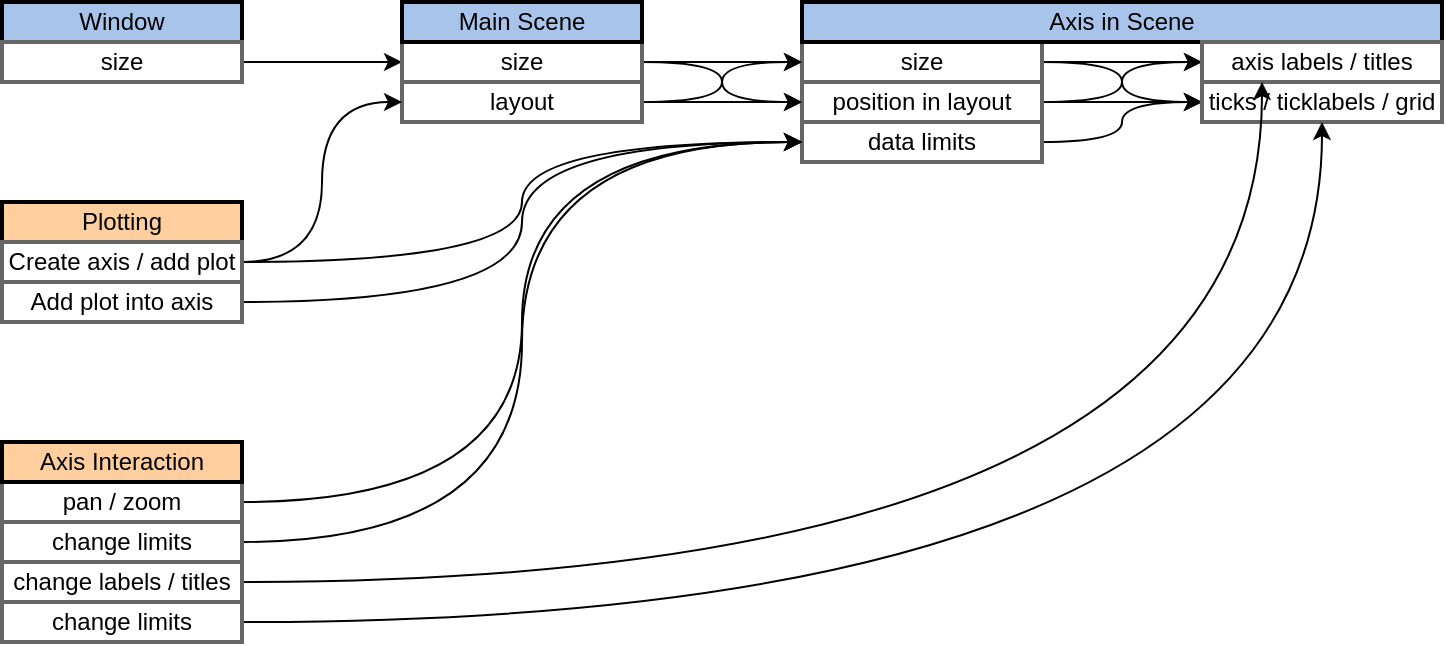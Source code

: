 <mxfile version="12.1.9" type="github" pages="1">
  <diagram id="ya_K8qT7NDXAFuwK0zz7" name="Page-1">
    <mxGraphModel dx="977" dy="637" grid="1" gridSize="10" guides="1" tooltips="1" connect="1" arrows="1" fold="1" page="1" pageScale="1" pageWidth="827" pageHeight="1169" math="0" shadow="0">
      <root>
        <mxCell id="0"/>
        <mxCell id="1" parent="0"/>
        <mxCell id="6QXtoHnV72dtA-wBQa-R-1" value="Window" style="text;html=1;strokeColor=#000000;fillColor=#A9C4EB;align=center;verticalAlign=middle;whiteSpace=wrap;rounded=0;strokeWidth=2;" parent="1" vertex="1">
          <mxGeometry x="80" y="20" width="120" height="20" as="geometry"/>
        </mxCell>
        <mxCell id="6QXtoHnV72dtA-wBQa-R-4" style="edgeStyle=orthogonalEdgeStyle;rounded=0;orthogonalLoop=1;jettySize=auto;html=1;exitX=1;exitY=0.5;exitDx=0;exitDy=0;entryX=0;entryY=0.5;entryDx=0;entryDy=0;curved=1;" parent="1" source="6QXtoHnV72dtA-wBQa-R-2" target="6QXtoHnV72dtA-wBQa-R-5" edge="1">
          <mxGeometry relative="1" as="geometry">
            <mxPoint x="270" y="50" as="targetPoint"/>
          </mxGeometry>
        </mxCell>
        <mxCell id="6QXtoHnV72dtA-wBQa-R-2" value="size" style="text;html=1;strokeColor=#666666;fillColor=none;align=center;verticalAlign=middle;whiteSpace=wrap;rounded=0;strokeWidth=2;" parent="1" vertex="1">
          <mxGeometry x="80" y="40" width="120" height="20" as="geometry"/>
        </mxCell>
        <mxCell id="TAD7vaCS1jvDlmOlCeL6-3" style="edgeStyle=orthogonalEdgeStyle;rounded=0;orthogonalLoop=1;jettySize=auto;html=1;exitX=1;exitY=0.5;exitDx=0;exitDy=0;entryX=0;entryY=0.5;entryDx=0;entryDy=0;curved=1;" edge="1" parent="1" source="6QXtoHnV72dtA-wBQa-R-5" target="TAD7vaCS1jvDlmOlCeL6-1">
          <mxGeometry relative="1" as="geometry"/>
        </mxCell>
        <mxCell id="TAD7vaCS1jvDlmOlCeL6-6" style="edgeStyle=orthogonalEdgeStyle;rounded=0;orthogonalLoop=1;jettySize=auto;html=1;exitX=1;exitY=0.5;exitDx=0;exitDy=0;entryX=0;entryY=0.5;entryDx=0;entryDy=0;curved=1;" edge="1" parent="1" source="6QXtoHnV72dtA-wBQa-R-5" target="TAD7vaCS1jvDlmOlCeL6-5">
          <mxGeometry relative="1" as="geometry"/>
        </mxCell>
        <mxCell id="6QXtoHnV72dtA-wBQa-R-5" value="size" style="text;html=1;strokeColor=#666666;fillColor=none;align=center;verticalAlign=middle;whiteSpace=wrap;rounded=0;strokeWidth=2;" parent="1" vertex="1">
          <mxGeometry x="280" y="40" width="120" height="20" as="geometry"/>
        </mxCell>
        <mxCell id="6QXtoHnV72dtA-wBQa-R-8" value="Main Scene" style="text;html=1;strokeColor=#000000;fillColor=#A9C4EB;align=center;verticalAlign=middle;whiteSpace=wrap;rounded=0;strokeWidth=2;" parent="1" vertex="1">
          <mxGeometry x="280" y="20" width="120" height="20" as="geometry"/>
        </mxCell>
        <mxCell id="TAD7vaCS1jvDlmOlCeL6-25" style="edgeStyle=orthogonalEdgeStyle;curved=1;orthogonalLoop=1;jettySize=auto;html=1;exitX=1;exitY=0.5;exitDx=0;exitDy=0;entryX=0;entryY=0.5;entryDx=0;entryDy=0;" edge="1" parent="1" source="TAD7vaCS1jvDlmOlCeL6-1" target="TAD7vaCS1jvDlmOlCeL6-18">
          <mxGeometry relative="1" as="geometry">
            <mxPoint x="640" y="85" as="targetPoint"/>
          </mxGeometry>
        </mxCell>
        <mxCell id="TAD7vaCS1jvDlmOlCeL6-28" style="edgeStyle=orthogonalEdgeStyle;curved=1;orthogonalLoop=1;jettySize=auto;html=1;exitX=1;exitY=0.5;exitDx=0;exitDy=0;entryX=0;entryY=0.5;entryDx=0;entryDy=0;" edge="1" parent="1" source="TAD7vaCS1jvDlmOlCeL6-1" target="TAD7vaCS1jvDlmOlCeL6-27">
          <mxGeometry relative="1" as="geometry"/>
        </mxCell>
        <mxCell id="TAD7vaCS1jvDlmOlCeL6-1" value="size" style="text;html=1;strokeColor=#666666;fillColor=none;align=center;verticalAlign=middle;whiteSpace=wrap;rounded=0;strokeWidth=2;" vertex="1" parent="1">
          <mxGeometry x="480" y="40" width="120" height="20" as="geometry"/>
        </mxCell>
        <mxCell id="TAD7vaCS1jvDlmOlCeL6-2" value="Axis in Scene" style="text;html=1;strokeColor=#000000;fillColor=#A9C4EB;align=center;verticalAlign=middle;whiteSpace=wrap;rounded=0;strokeWidth=2;" vertex="1" parent="1">
          <mxGeometry x="480" y="20" width="320" height="20" as="geometry"/>
        </mxCell>
        <mxCell id="TAD7vaCS1jvDlmOlCeL6-19" style="edgeStyle=orthogonalEdgeStyle;curved=1;rounded=0;orthogonalLoop=1;jettySize=auto;html=1;exitX=1;exitY=0.5;exitDx=0;exitDy=0;entryX=0;entryY=0.5;entryDx=0;entryDy=0;" edge="1" parent="1" source="TAD7vaCS1jvDlmOlCeL6-4" target="TAD7vaCS1jvDlmOlCeL6-18">
          <mxGeometry relative="1" as="geometry"/>
        </mxCell>
        <mxCell id="TAD7vaCS1jvDlmOlCeL6-4" value="data limits" style="text;html=1;strokeColor=#666666;fillColor=none;align=center;verticalAlign=middle;whiteSpace=wrap;rounded=0;strokeWidth=2;" vertex="1" parent="1">
          <mxGeometry x="480" y="80" width="120" height="20" as="geometry"/>
        </mxCell>
        <mxCell id="TAD7vaCS1jvDlmOlCeL6-26" style="edgeStyle=orthogonalEdgeStyle;curved=1;orthogonalLoop=1;jettySize=auto;html=1;exitX=1;exitY=0.5;exitDx=0;exitDy=0;entryX=0;entryY=0.5;entryDx=0;entryDy=0;" edge="1" parent="1" source="TAD7vaCS1jvDlmOlCeL6-5" target="TAD7vaCS1jvDlmOlCeL6-18">
          <mxGeometry relative="1" as="geometry"/>
        </mxCell>
        <mxCell id="TAD7vaCS1jvDlmOlCeL6-30" style="edgeStyle=orthogonalEdgeStyle;orthogonalLoop=1;jettySize=auto;html=1;exitX=1;exitY=0.5;exitDx=0;exitDy=0;entryX=0;entryY=0.5;entryDx=0;entryDy=0;curved=1;" edge="1" parent="1" source="TAD7vaCS1jvDlmOlCeL6-5" target="TAD7vaCS1jvDlmOlCeL6-27">
          <mxGeometry relative="1" as="geometry"/>
        </mxCell>
        <mxCell id="TAD7vaCS1jvDlmOlCeL6-5" value="position in layout" style="text;html=1;strokeColor=#666666;fillColor=none;align=center;verticalAlign=middle;whiteSpace=wrap;rounded=0;strokeWidth=2;" vertex="1" parent="1">
          <mxGeometry x="480" y="60" width="120" height="20" as="geometry"/>
        </mxCell>
        <mxCell id="TAD7vaCS1jvDlmOlCeL6-8" style="edgeStyle=orthogonalEdgeStyle;rounded=0;orthogonalLoop=1;jettySize=auto;html=1;exitX=1;exitY=0.5;exitDx=0;exitDy=0;entryX=0;entryY=0.5;entryDx=0;entryDy=0;curved=1;" edge="1" parent="1" source="TAD7vaCS1jvDlmOlCeL6-7" target="TAD7vaCS1jvDlmOlCeL6-5">
          <mxGeometry relative="1" as="geometry"/>
        </mxCell>
        <mxCell id="TAD7vaCS1jvDlmOlCeL6-29" style="edgeStyle=orthogonalEdgeStyle;curved=1;orthogonalLoop=1;jettySize=auto;html=1;exitX=1;exitY=0.5;exitDx=0;exitDy=0;entryX=0;entryY=0.5;entryDx=0;entryDy=0;" edge="1" parent="1" source="TAD7vaCS1jvDlmOlCeL6-7" target="TAD7vaCS1jvDlmOlCeL6-1">
          <mxGeometry relative="1" as="geometry"/>
        </mxCell>
        <mxCell id="TAD7vaCS1jvDlmOlCeL6-7" value="layout" style="text;html=1;strokeColor=#666666;fillColor=none;align=center;verticalAlign=middle;whiteSpace=wrap;rounded=0;strokeWidth=2;" vertex="1" parent="1">
          <mxGeometry x="280" y="60" width="120" height="20" as="geometry"/>
        </mxCell>
        <mxCell id="TAD7vaCS1jvDlmOlCeL6-14" style="edgeStyle=orthogonalEdgeStyle;curved=1;rounded=0;orthogonalLoop=1;jettySize=auto;html=1;exitX=1;exitY=0.5;exitDx=0;exitDy=0;entryX=0;entryY=0.5;entryDx=0;entryDy=0;" edge="1" parent="1" source="TAD7vaCS1jvDlmOlCeL6-10" target="TAD7vaCS1jvDlmOlCeL6-4">
          <mxGeometry relative="1" as="geometry"/>
        </mxCell>
        <mxCell id="TAD7vaCS1jvDlmOlCeL6-10" value="pan / zoom" style="text;html=1;strokeColor=#666666;fillColor=none;align=center;verticalAlign=middle;whiteSpace=wrap;rounded=0;strokeWidth=2;" vertex="1" parent="1">
          <mxGeometry x="80" y="260" width="120" height="20" as="geometry"/>
        </mxCell>
        <mxCell id="TAD7vaCS1jvDlmOlCeL6-11" value="Axis Interaction" style="text;html=1;strokeColor=#000000;fillColor=#FFCE9F;align=center;verticalAlign=middle;whiteSpace=wrap;rounded=0;strokeWidth=2;" vertex="1" parent="1">
          <mxGeometry x="80" y="240" width="120" height="20" as="geometry"/>
        </mxCell>
        <mxCell id="TAD7vaCS1jvDlmOlCeL6-17" style="edgeStyle=orthogonalEdgeStyle;curved=1;rounded=0;orthogonalLoop=1;jettySize=auto;html=1;exitX=1;exitY=0.5;exitDx=0;exitDy=0;entryX=0;entryY=0.5;entryDx=0;entryDy=0;" edge="1" parent="1" source="TAD7vaCS1jvDlmOlCeL6-15" target="TAD7vaCS1jvDlmOlCeL6-4">
          <mxGeometry relative="1" as="geometry"/>
        </mxCell>
        <mxCell id="TAD7vaCS1jvDlmOlCeL6-15" value="Add plot into axis" style="text;html=1;strokeColor=#666666;fillColor=none;align=center;verticalAlign=middle;whiteSpace=wrap;rounded=0;strokeWidth=2;" vertex="1" parent="1">
          <mxGeometry x="80" y="160" width="120" height="20" as="geometry"/>
        </mxCell>
        <mxCell id="TAD7vaCS1jvDlmOlCeL6-16" value="Plotting" style="text;html=1;strokeColor=#000000;fillColor=#FFCE9F;align=center;verticalAlign=middle;whiteSpace=wrap;rounded=0;strokeWidth=2;" vertex="1" parent="1">
          <mxGeometry x="80" y="120" width="120" height="20" as="geometry"/>
        </mxCell>
        <mxCell id="TAD7vaCS1jvDlmOlCeL6-18" value="ticks / ticklabels / grid" style="text;html=1;strokeColor=#666666;fillColor=none;align=center;verticalAlign=middle;whiteSpace=wrap;rounded=0;strokeWidth=2;" vertex="1" parent="1">
          <mxGeometry x="680" y="60" width="120" height="20" as="geometry"/>
        </mxCell>
        <mxCell id="TAD7vaCS1jvDlmOlCeL6-21" style="edgeStyle=orthogonalEdgeStyle;orthogonalLoop=1;jettySize=auto;html=1;exitX=1;exitY=0.5;exitDx=0;exitDy=0;entryX=0;entryY=0.5;entryDx=0;entryDy=0;curved=1;" edge="1" parent="1" source="TAD7vaCS1jvDlmOlCeL6-20" target="TAD7vaCS1jvDlmOlCeL6-4">
          <mxGeometry relative="1" as="geometry"/>
        </mxCell>
        <mxCell id="TAD7vaCS1jvDlmOlCeL6-20" value="change limits" style="text;html=1;strokeColor=#666666;fillColor=none;align=center;verticalAlign=middle;whiteSpace=wrap;rounded=0;strokeWidth=2;" vertex="1" parent="1">
          <mxGeometry x="80" y="280" width="120" height="20" as="geometry"/>
        </mxCell>
        <mxCell id="TAD7vaCS1jvDlmOlCeL6-23" style="edgeStyle=orthogonalEdgeStyle;curved=1;orthogonalLoop=1;jettySize=auto;html=1;exitX=1;exitY=0.5;exitDx=0;exitDy=0;entryX=0;entryY=0.5;entryDx=0;entryDy=0;" edge="1" parent="1" source="TAD7vaCS1jvDlmOlCeL6-22" target="TAD7vaCS1jvDlmOlCeL6-7">
          <mxGeometry relative="1" as="geometry"/>
        </mxCell>
        <mxCell id="TAD7vaCS1jvDlmOlCeL6-24" style="edgeStyle=orthogonalEdgeStyle;curved=1;orthogonalLoop=1;jettySize=auto;html=1;exitX=1;exitY=0.5;exitDx=0;exitDy=0;entryX=0;entryY=0.5;entryDx=0;entryDy=0;" edge="1" parent="1" source="TAD7vaCS1jvDlmOlCeL6-22" target="TAD7vaCS1jvDlmOlCeL6-4">
          <mxGeometry relative="1" as="geometry"/>
        </mxCell>
        <mxCell id="TAD7vaCS1jvDlmOlCeL6-22" value="Create axis / add plot" style="text;html=1;strokeColor=#666666;fillColor=none;align=center;verticalAlign=middle;whiteSpace=wrap;rounded=0;strokeWidth=2;" vertex="1" parent="1">
          <mxGeometry x="80" y="140" width="120" height="20" as="geometry"/>
        </mxCell>
        <mxCell id="TAD7vaCS1jvDlmOlCeL6-27" value="axis labels / titles" style="text;html=1;strokeColor=#666666;fillColor=none;align=center;verticalAlign=middle;whiteSpace=wrap;rounded=0;strokeWidth=2;" vertex="1" parent="1">
          <mxGeometry x="680" y="40" width="120" height="20" as="geometry"/>
        </mxCell>
        <mxCell id="TAD7vaCS1jvDlmOlCeL6-35" style="edgeStyle=orthogonalEdgeStyle;curved=1;orthogonalLoop=1;jettySize=auto;html=1;exitX=1;exitY=0.5;exitDx=0;exitDy=0;entryX=0.25;entryY=1;entryDx=0;entryDy=0;" edge="1" parent="1" source="TAD7vaCS1jvDlmOlCeL6-32" target="TAD7vaCS1jvDlmOlCeL6-27">
          <mxGeometry relative="1" as="geometry"/>
        </mxCell>
        <mxCell id="TAD7vaCS1jvDlmOlCeL6-32" value="change labels / titles" style="text;html=1;strokeColor=#666666;fillColor=none;align=center;verticalAlign=middle;whiteSpace=wrap;rounded=0;strokeWidth=2;" vertex="1" parent="1">
          <mxGeometry x="80" y="300" width="120" height="20" as="geometry"/>
        </mxCell>
        <mxCell id="TAD7vaCS1jvDlmOlCeL6-36" style="edgeStyle=orthogonalEdgeStyle;curved=1;orthogonalLoop=1;jettySize=auto;html=1;exitX=1;exitY=0.5;exitDx=0;exitDy=0;" edge="1" parent="1" source="TAD7vaCS1jvDlmOlCeL6-33" target="TAD7vaCS1jvDlmOlCeL6-18">
          <mxGeometry relative="1" as="geometry"/>
        </mxCell>
        <mxCell id="TAD7vaCS1jvDlmOlCeL6-33" value="change limits" style="text;html=1;strokeColor=#666666;fillColor=none;align=center;verticalAlign=middle;whiteSpace=wrap;rounded=0;strokeWidth=2;" vertex="1" parent="1">
          <mxGeometry x="80" y="320" width="120" height="20" as="geometry"/>
        </mxCell>
      </root>
    </mxGraphModel>
  </diagram>
</mxfile>
